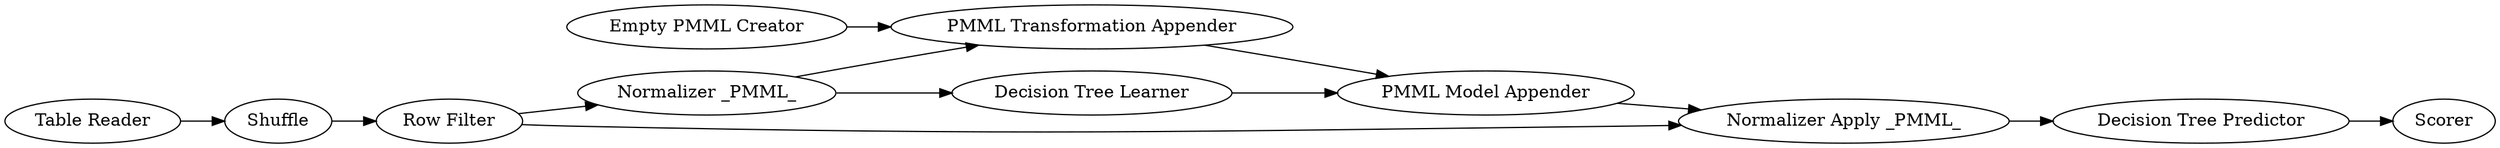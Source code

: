 digraph {
	42 -> 29
	52 -> 41
	41 -> 42
	21 -> 26
	29 -> 31
	31 -> 54
	42 -> 53
	53 -> 55
	26 -> 29
	25 -> 21
	55 -> 26
	53 -> 21
	55 [label="Decision Tree Learner"]
	42 [label="Row Filter"]
	29 [label="Normalizer Apply _PMML_"]
	41 [label=Shuffle]
	31 [label="Decision Tree Predictor"]
	53 [label="Normalizer _PMML_"]
	21 [label="PMML Transformation Appender"]
	26 [label="PMML Model Appender"]
	25 [label="Empty PMML Creator"]
	52 [label="Table Reader"]
	54 [label=Scorer]
	rankdir=LR
}
